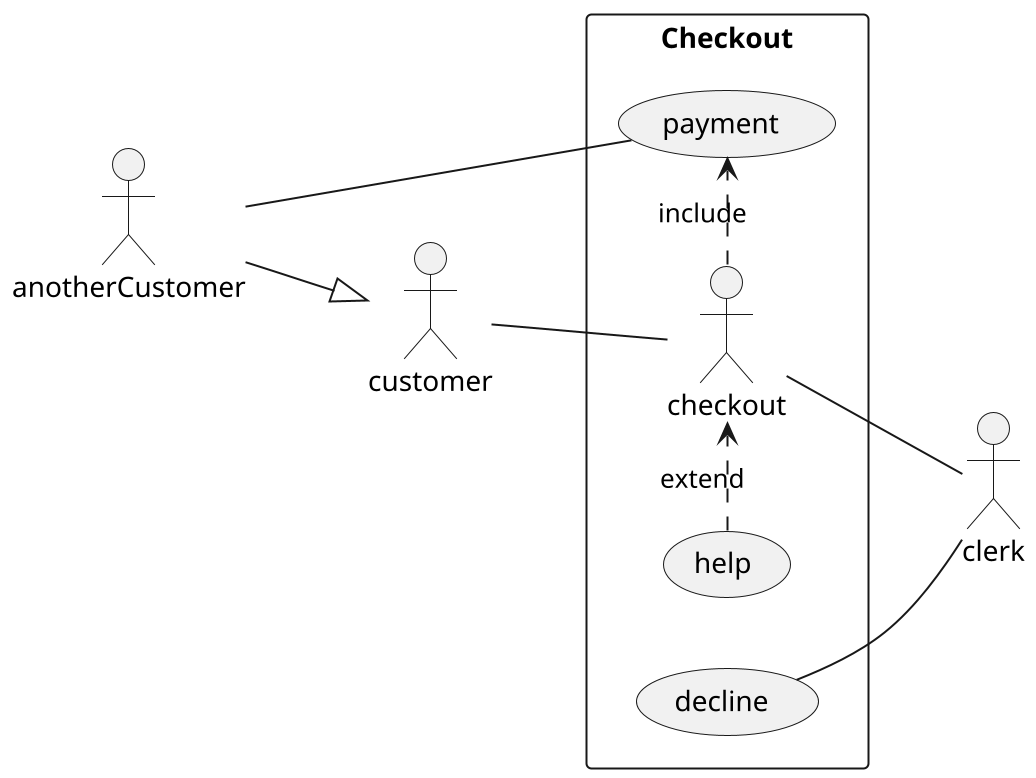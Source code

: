 @startuml Test Use Case Diagram

scale 2
left to right direction
skinparam packageStyle rect
actor customer
actor clerk
actor anotherCustomer
anotherCustomer --|> customer
rectangle Checkout {
    customer -- checkout
    (checkout) .> (payment): include
    (help) .> (checkout): extend
    (checkout) -- clerk
    (decline) -- clerk
    anotherCustomer -- (payment)
}
@enduml